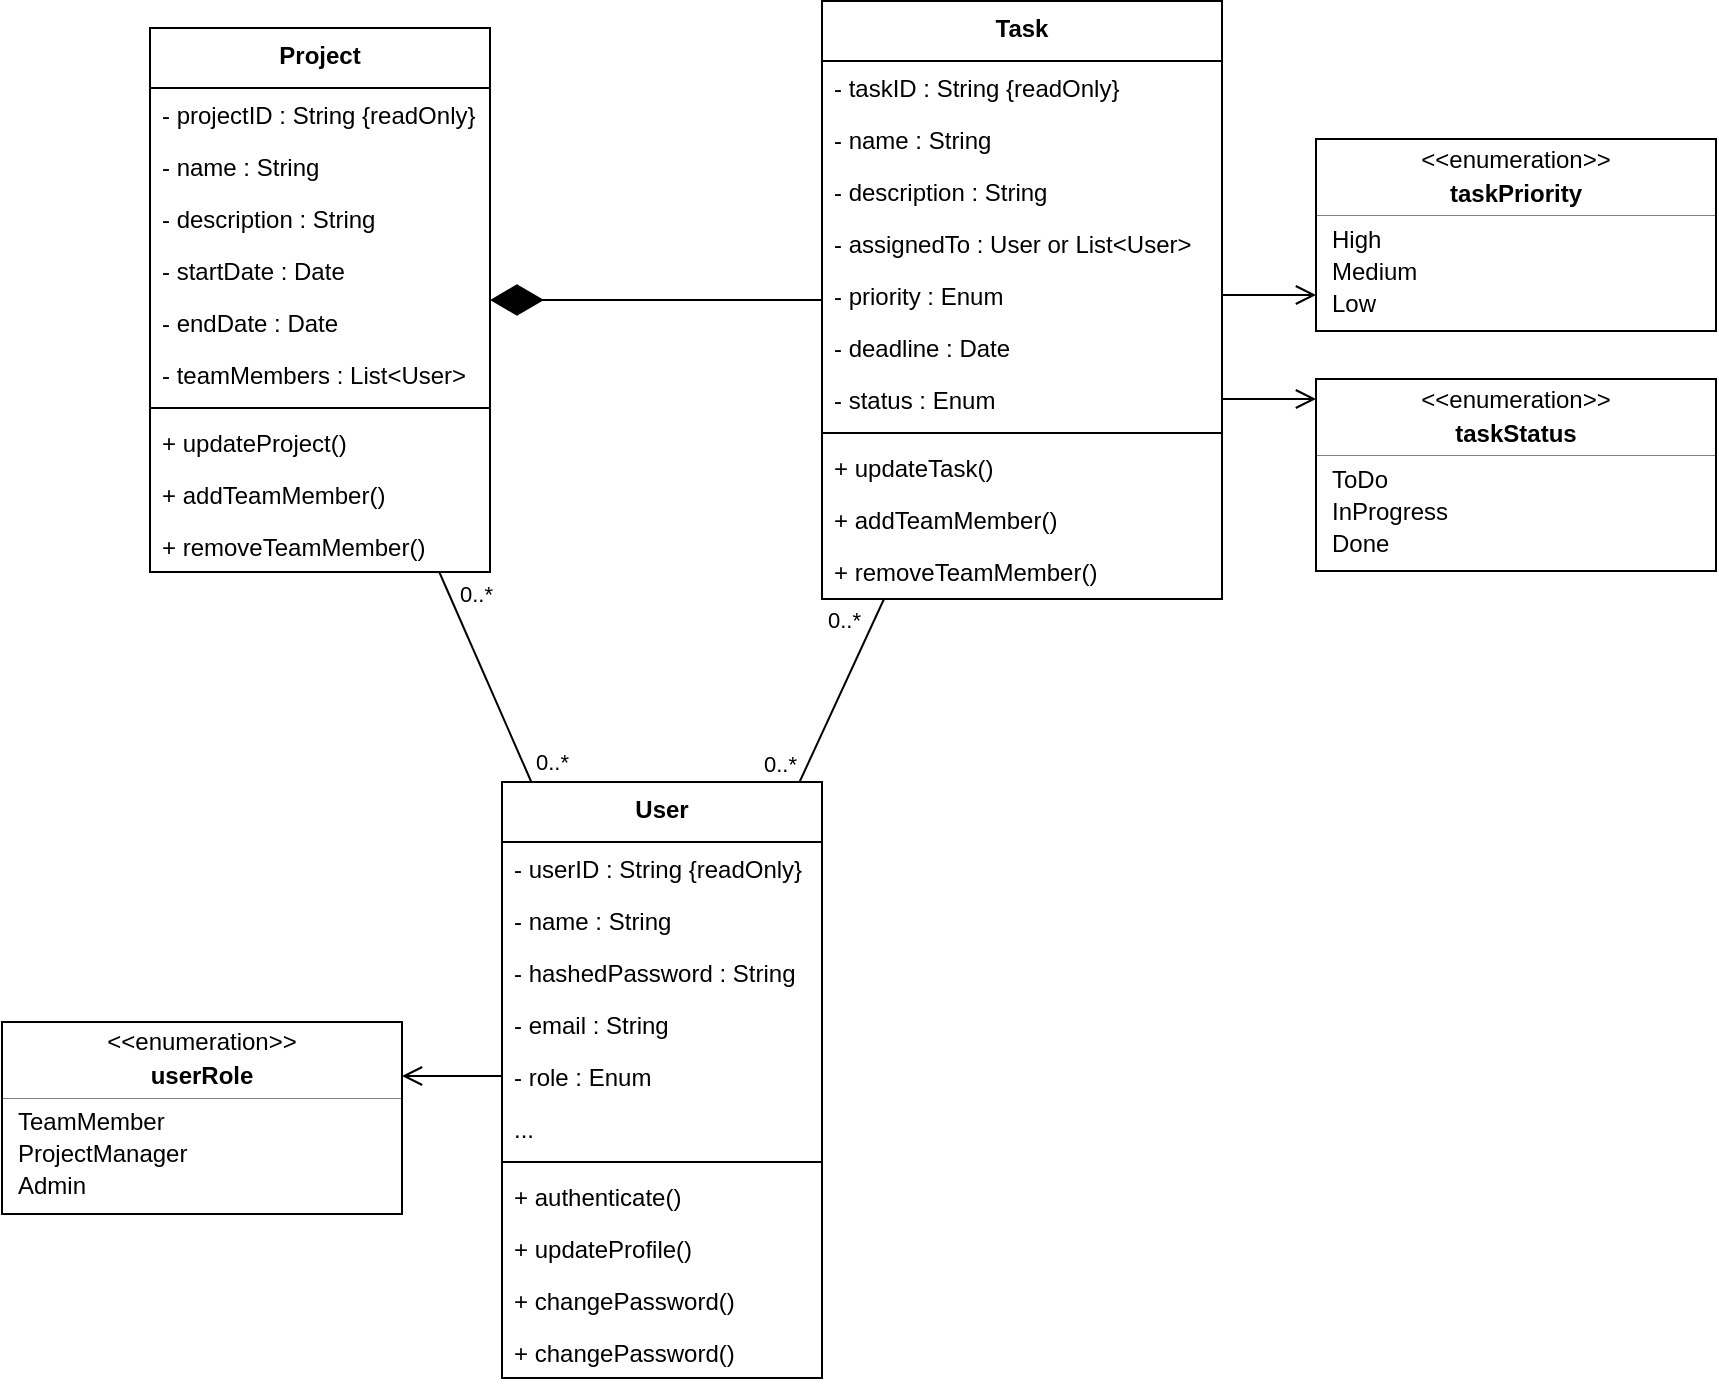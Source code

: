 <mxfile version="24.8.3">
  <diagram id="C5RBs43oDa-KdzZeNtuy" name="Page-1">
    <mxGraphModel dx="1599" dy="855" grid="1" gridSize="10" guides="1" tooltips="1" connect="1" arrows="1" fold="1" page="1" pageScale="1" pageWidth="827" pageHeight="1169" math="0" shadow="0">
      <root>
        <mxCell id="WIyWlLk6GJQsqaUBKTNV-0" />
        <mxCell id="WIyWlLk6GJQsqaUBKTNV-1" parent="WIyWlLk6GJQsqaUBKTNV-0" />
        <mxCell id="zkfFHV4jXpPFQw0GAbJ--0" value="User" style="swimlane;fontStyle=1;align=center;verticalAlign=top;childLayout=stackLayout;horizontal=1;startSize=30;horizontalStack=0;resizeParent=1;resizeLast=0;collapsible=1;marginBottom=0;rounded=0;shadow=0;strokeWidth=1;" parent="WIyWlLk6GJQsqaUBKTNV-1" vertex="1">
          <mxGeometry x="420" y="570" width="160" height="298" as="geometry">
            <mxRectangle x="230" y="140" width="160" height="26" as="alternateBounds" />
          </mxGeometry>
        </mxCell>
        <mxCell id="s02MhKQV137zw5vYJ7OY-2" value="- userID : String {readOnly}" style="text;align=left;verticalAlign=top;spacingLeft=4;spacingRight=4;overflow=hidden;rotatable=0;points=[[0,0.5],[1,0.5]];portConstraint=eastwest;" parent="zkfFHV4jXpPFQw0GAbJ--0" vertex="1">
          <mxGeometry y="30" width="160" height="26" as="geometry" />
        </mxCell>
        <mxCell id="zkfFHV4jXpPFQw0GAbJ--1" value="- name : String" style="text;align=left;verticalAlign=top;spacingLeft=4;spacingRight=4;overflow=hidden;rotatable=0;points=[[0,0.5],[1,0.5]];portConstraint=eastwest;" parent="zkfFHV4jXpPFQw0GAbJ--0" vertex="1">
          <mxGeometry y="56" width="160" height="26" as="geometry" />
        </mxCell>
        <mxCell id="s02MhKQV137zw5vYJ7OY-28" value="- hashedPassword : String" style="text;align=left;verticalAlign=top;spacingLeft=4;spacingRight=4;overflow=hidden;rotatable=0;points=[[0,0.5],[1,0.5]];portConstraint=eastwest;" parent="zkfFHV4jXpPFQw0GAbJ--0" vertex="1">
          <mxGeometry y="82" width="160" height="26" as="geometry" />
        </mxCell>
        <mxCell id="s02MhKQV137zw5vYJ7OY-0" value="- email : String" style="text;align=left;verticalAlign=top;spacingLeft=4;spacingRight=4;overflow=hidden;rotatable=0;points=[[0,0.5],[1,0.5]];portConstraint=eastwest;" parent="zkfFHV4jXpPFQw0GAbJ--0" vertex="1">
          <mxGeometry y="108" width="160" height="26" as="geometry" />
        </mxCell>
        <mxCell id="s02MhKQV137zw5vYJ7OY-29" value="- role : Enum" style="text;align=left;verticalAlign=top;spacingLeft=4;spacingRight=4;overflow=hidden;rotatable=0;points=[[0,0.5],[1,0.5]];portConstraint=eastwest;" parent="zkfFHV4jXpPFQw0GAbJ--0" vertex="1">
          <mxGeometry y="134" width="160" height="26" as="geometry" />
        </mxCell>
        <mxCell id="s02MhKQV137zw5vYJ7OY-3" value="..." style="text;align=left;verticalAlign=top;spacingLeft=4;spacingRight=4;overflow=hidden;rotatable=0;points=[[0,0.5],[1,0.5]];portConstraint=eastwest;" parent="zkfFHV4jXpPFQw0GAbJ--0" vertex="1">
          <mxGeometry y="160" width="160" height="26" as="geometry" />
        </mxCell>
        <mxCell id="zkfFHV4jXpPFQw0GAbJ--4" value="" style="line;html=1;strokeWidth=1;align=left;verticalAlign=middle;spacingTop=-1;spacingLeft=3;spacingRight=3;rotatable=0;labelPosition=right;points=[];portConstraint=eastwest;" parent="zkfFHV4jXpPFQw0GAbJ--0" vertex="1">
          <mxGeometry y="186" width="160" height="8" as="geometry" />
        </mxCell>
        <mxCell id="zkfFHV4jXpPFQw0GAbJ--5" value="+ authenticate()" style="text;align=left;verticalAlign=top;spacingLeft=4;spacingRight=4;overflow=hidden;rotatable=0;points=[[0,0.5],[1,0.5]];portConstraint=eastwest;" parent="zkfFHV4jXpPFQw0GAbJ--0" vertex="1">
          <mxGeometry y="194" width="160" height="26" as="geometry" />
        </mxCell>
        <mxCell id="s02MhKQV137zw5vYJ7OY-67" value="+ updateProfile()" style="text;align=left;verticalAlign=top;spacingLeft=4;spacingRight=4;overflow=hidden;rotatable=0;points=[[0,0.5],[1,0.5]];portConstraint=eastwest;" parent="zkfFHV4jXpPFQw0GAbJ--0" vertex="1">
          <mxGeometry y="220" width="160" height="26" as="geometry" />
        </mxCell>
        <mxCell id="s02MhKQV137zw5vYJ7OY-68" value="+ changePassword()" style="text;align=left;verticalAlign=top;spacingLeft=4;spacingRight=4;overflow=hidden;rotatable=0;points=[[0,0.5],[1,0.5]];portConstraint=eastwest;" parent="zkfFHV4jXpPFQw0GAbJ--0" vertex="1">
          <mxGeometry y="246" width="160" height="26" as="geometry" />
        </mxCell>
        <mxCell id="PUZWRqE2zuL2sl7wuXvc-57" value="+ changePassword()" style="text;align=left;verticalAlign=top;spacingLeft=4;spacingRight=4;overflow=hidden;rotatable=0;points=[[0,0.5],[1,0.5]];portConstraint=eastwest;" vertex="1" parent="zkfFHV4jXpPFQw0GAbJ--0">
          <mxGeometry y="272" width="160" height="26" as="geometry" />
        </mxCell>
        <mxCell id="s02MhKQV137zw5vYJ7OY-53" value="" style="fontStyle=1;align=center;verticalAlign=middle;childLayout=stackLayout;horizontal=1;horizontalStack=0;resizeParent=1;resizeParentMax=0;resizeLast=0;marginBottom=0;" parent="WIyWlLk6GJQsqaUBKTNV-1" vertex="1">
          <mxGeometry x="170" y="690" width="200" height="96" as="geometry" />
        </mxCell>
        <mxCell id="s02MhKQV137zw5vYJ7OY-54" value="&amp;lt;&amp;lt;enumeration&amp;gt;&amp;gt;" style="html=1;align=center;spacing=0;verticalAlign=middle;strokeColor=none;fillColor=none;whiteSpace=wrap;" parent="s02MhKQV137zw5vYJ7OY-53" vertex="1">
          <mxGeometry width="200" height="20" as="geometry" />
        </mxCell>
        <mxCell id="s02MhKQV137zw5vYJ7OY-55" value="userRole" style="html=1;align=center;spacing=0;verticalAlign=middle;strokeColor=none;fillColor=none;whiteSpace=wrap;fontStyle=1;" parent="s02MhKQV137zw5vYJ7OY-53" vertex="1">
          <mxGeometry y="20" width="200" height="14" as="geometry" />
        </mxCell>
        <mxCell id="s02MhKQV137zw5vYJ7OY-56" value="" style="line;strokeWidth=0.25;fillColor=none;align=left;verticalAlign=middle;spacingTop=-1;spacingLeft=3;spacingRight=3;rotatable=0;labelPosition=right;points=[];portConstraint=eastwest;" parent="s02MhKQV137zw5vYJ7OY-53" vertex="1">
          <mxGeometry y="34" width="200" height="8" as="geometry" />
        </mxCell>
        <mxCell id="s02MhKQV137zw5vYJ7OY-57" value="TeamMember" style="html=1;align=left;spacing=0;spacingLeft=8;verticalAlign=middle;strokeColor=none;fillColor=none;whiteSpace=wrap;" parent="s02MhKQV137zw5vYJ7OY-53" vertex="1">
          <mxGeometry y="42" width="200" height="16" as="geometry" />
        </mxCell>
        <mxCell id="s02MhKQV137zw5vYJ7OY-58" value="ProjectManager" style="html=1;align=left;spacing=0;spacingLeft=8;verticalAlign=middle;strokeColor=none;fillColor=none;whiteSpace=wrap;" parent="s02MhKQV137zw5vYJ7OY-53" vertex="1">
          <mxGeometry y="58" width="200" height="16" as="geometry" />
        </mxCell>
        <mxCell id="s02MhKQV137zw5vYJ7OY-60" value="Admin" style="html=1;align=left;spacing=0;spacingLeft=8;verticalAlign=middle;strokeColor=none;fillColor=none;whiteSpace=wrap;" parent="s02MhKQV137zw5vYJ7OY-53" vertex="1">
          <mxGeometry y="74" width="200" height="16" as="geometry" />
        </mxCell>
        <mxCell id="s02MhKQV137zw5vYJ7OY-59" value="" style="html=1;align=left;spacing=0;spacingLeft=8;verticalAlign=middle;strokeColor=none;fillColor=none;whiteSpace=wrap;" parent="s02MhKQV137zw5vYJ7OY-53" vertex="1">
          <mxGeometry y="90" width="200" height="6" as="geometry" />
        </mxCell>
        <mxCell id="s02MhKQV137zw5vYJ7OY-61" value="" style="endArrow=open;startArrow=none;endFill=0;startFill=0;endSize=8;html=1;verticalAlign=bottom;labelBackgroundColor=none;strokeWidth=1;rounded=0;entryX=1;entryY=0.5;entryDx=0;entryDy=0;exitX=0;exitY=0.5;exitDx=0;exitDy=0;" parent="WIyWlLk6GJQsqaUBKTNV-1" source="s02MhKQV137zw5vYJ7OY-29" target="s02MhKQV137zw5vYJ7OY-55" edge="1">
          <mxGeometry width="160" relative="1" as="geometry">
            <mxPoint x="320" y="610" as="sourcePoint" />
            <mxPoint x="750" y="840" as="targetPoint" />
          </mxGeometry>
        </mxCell>
        <mxCell id="PUZWRqE2zuL2sl7wuXvc-0" value="Project" style="swimlane;fontStyle=1;align=center;verticalAlign=top;childLayout=stackLayout;horizontal=1;startSize=30;horizontalStack=0;resizeParent=1;resizeLast=0;collapsible=1;marginBottom=0;rounded=0;shadow=0;strokeWidth=1;" vertex="1" parent="WIyWlLk6GJQsqaUBKTNV-1">
          <mxGeometry x="244" y="193" width="170" height="272" as="geometry">
            <mxRectangle x="230" y="140" width="160" height="26" as="alternateBounds" />
          </mxGeometry>
        </mxCell>
        <mxCell id="PUZWRqE2zuL2sl7wuXvc-1" value="- projectID : String {readOnly}" style="text;align=left;verticalAlign=top;spacingLeft=4;spacingRight=4;overflow=hidden;rotatable=0;points=[[0,0.5],[1,0.5]];portConstraint=eastwest;" vertex="1" parent="PUZWRqE2zuL2sl7wuXvc-0">
          <mxGeometry y="30" width="170" height="26" as="geometry" />
        </mxCell>
        <mxCell id="PUZWRqE2zuL2sl7wuXvc-2" value="- name : String" style="text;align=left;verticalAlign=top;spacingLeft=4;spacingRight=4;overflow=hidden;rotatable=0;points=[[0,0.5],[1,0.5]];portConstraint=eastwest;" vertex="1" parent="PUZWRqE2zuL2sl7wuXvc-0">
          <mxGeometry y="56" width="170" height="26" as="geometry" />
        </mxCell>
        <mxCell id="PUZWRqE2zuL2sl7wuXvc-3" value="- description : String" style="text;align=left;verticalAlign=top;spacingLeft=4;spacingRight=4;overflow=hidden;rotatable=0;points=[[0,0.5],[1,0.5]];portConstraint=eastwest;" vertex="1" parent="PUZWRqE2zuL2sl7wuXvc-0">
          <mxGeometry y="82" width="170" height="26" as="geometry" />
        </mxCell>
        <mxCell id="PUZWRqE2zuL2sl7wuXvc-4" value="- startDate : Date" style="text;align=left;verticalAlign=top;spacingLeft=4;spacingRight=4;overflow=hidden;rotatable=0;points=[[0,0.5],[1,0.5]];portConstraint=eastwest;" vertex="1" parent="PUZWRqE2zuL2sl7wuXvc-0">
          <mxGeometry y="108" width="170" height="26" as="geometry" />
        </mxCell>
        <mxCell id="PUZWRqE2zuL2sl7wuXvc-5" value="- endDate : Date" style="text;align=left;verticalAlign=top;spacingLeft=4;spacingRight=4;overflow=hidden;rotatable=0;points=[[0,0.5],[1,0.5]];portConstraint=eastwest;" vertex="1" parent="PUZWRqE2zuL2sl7wuXvc-0">
          <mxGeometry y="134" width="170" height="26" as="geometry" />
        </mxCell>
        <mxCell id="PUZWRqE2zuL2sl7wuXvc-6" value="- teamMembers : List&lt;User&gt;" style="text;align=left;verticalAlign=top;spacingLeft=4;spacingRight=4;overflow=hidden;rotatable=0;points=[[0,0.5],[1,0.5]];portConstraint=eastwest;" vertex="1" parent="PUZWRqE2zuL2sl7wuXvc-0">
          <mxGeometry y="160" width="170" height="26" as="geometry" />
        </mxCell>
        <mxCell id="PUZWRqE2zuL2sl7wuXvc-7" value="" style="line;html=1;strokeWidth=1;align=left;verticalAlign=middle;spacingTop=-1;spacingLeft=3;spacingRight=3;rotatable=0;labelPosition=right;points=[];portConstraint=eastwest;" vertex="1" parent="PUZWRqE2zuL2sl7wuXvc-0">
          <mxGeometry y="186" width="170" height="8" as="geometry" />
        </mxCell>
        <mxCell id="PUZWRqE2zuL2sl7wuXvc-9" value="+ updateProject()" style="text;align=left;verticalAlign=top;spacingLeft=4;spacingRight=4;overflow=hidden;rotatable=0;points=[[0,0.5],[1,0.5]];portConstraint=eastwest;" vertex="1" parent="PUZWRqE2zuL2sl7wuXvc-0">
          <mxGeometry y="194" width="170" height="26" as="geometry" />
        </mxCell>
        <mxCell id="PUZWRqE2zuL2sl7wuXvc-10" value="+ addTeamMember()" style="text;align=left;verticalAlign=top;spacingLeft=4;spacingRight=4;overflow=hidden;rotatable=0;points=[[0,0.5],[1,0.5]];portConstraint=eastwest;" vertex="1" parent="PUZWRqE2zuL2sl7wuXvc-0">
          <mxGeometry y="220" width="170" height="26" as="geometry" />
        </mxCell>
        <mxCell id="PUZWRqE2zuL2sl7wuXvc-21" value="+ removeTeamMember()" style="text;align=left;verticalAlign=top;spacingLeft=4;spacingRight=4;overflow=hidden;rotatable=0;points=[[0,0.5],[1,0.5]];portConstraint=eastwest;" vertex="1" parent="PUZWRqE2zuL2sl7wuXvc-0">
          <mxGeometry y="246" width="170" height="26" as="geometry" />
        </mxCell>
        <mxCell id="PUZWRqE2zuL2sl7wuXvc-22" value="Task" style="swimlane;fontStyle=1;align=center;verticalAlign=top;childLayout=stackLayout;horizontal=1;startSize=30;horizontalStack=0;resizeParent=1;resizeLast=0;collapsible=1;marginBottom=0;rounded=0;shadow=0;strokeWidth=1;" vertex="1" parent="WIyWlLk6GJQsqaUBKTNV-1">
          <mxGeometry x="580" y="179.5" width="200" height="299" as="geometry">
            <mxRectangle x="230" y="140" width="160" height="26" as="alternateBounds" />
          </mxGeometry>
        </mxCell>
        <mxCell id="PUZWRqE2zuL2sl7wuXvc-23" value="- taskID : String {readOnly}" style="text;align=left;verticalAlign=top;spacingLeft=4;spacingRight=4;overflow=hidden;rotatable=0;points=[[0,0.5],[1,0.5]];portConstraint=eastwest;" vertex="1" parent="PUZWRqE2zuL2sl7wuXvc-22">
          <mxGeometry y="30" width="200" height="26" as="geometry" />
        </mxCell>
        <mxCell id="PUZWRqE2zuL2sl7wuXvc-24" value="- name : String" style="text;align=left;verticalAlign=top;spacingLeft=4;spacingRight=4;overflow=hidden;rotatable=0;points=[[0,0.5],[1,0.5]];portConstraint=eastwest;" vertex="1" parent="PUZWRqE2zuL2sl7wuXvc-22">
          <mxGeometry y="56" width="200" height="26" as="geometry" />
        </mxCell>
        <mxCell id="PUZWRqE2zuL2sl7wuXvc-25" value="- description : String" style="text;align=left;verticalAlign=top;spacingLeft=4;spacingRight=4;overflow=hidden;rotatable=0;points=[[0,0.5],[1,0.5]];portConstraint=eastwest;" vertex="1" parent="PUZWRqE2zuL2sl7wuXvc-22">
          <mxGeometry y="82" width="200" height="26" as="geometry" />
        </mxCell>
        <mxCell id="PUZWRqE2zuL2sl7wuXvc-26" value="- assignedTo : User or List&lt;User&gt;" style="text;align=left;verticalAlign=top;spacingLeft=4;spacingRight=4;overflow=hidden;rotatable=0;points=[[0,0.5],[1,0.5]];portConstraint=eastwest;" vertex="1" parent="PUZWRqE2zuL2sl7wuXvc-22">
          <mxGeometry y="108" width="200" height="26" as="geometry" />
        </mxCell>
        <mxCell id="PUZWRqE2zuL2sl7wuXvc-27" value="- priority : Enum" style="text;align=left;verticalAlign=top;spacingLeft=4;spacingRight=4;overflow=hidden;rotatable=0;points=[[0,0.5],[1,0.5]];portConstraint=eastwest;" vertex="1" parent="PUZWRqE2zuL2sl7wuXvc-22">
          <mxGeometry y="134" width="200" height="26" as="geometry" />
        </mxCell>
        <mxCell id="PUZWRqE2zuL2sl7wuXvc-28" value="- deadline : Date" style="text;align=left;verticalAlign=top;spacingLeft=4;spacingRight=4;overflow=hidden;rotatable=0;points=[[0,0.5],[1,0.5]];portConstraint=eastwest;" vertex="1" parent="PUZWRqE2zuL2sl7wuXvc-22">
          <mxGeometry y="160" width="200" height="26" as="geometry" />
        </mxCell>
        <mxCell id="PUZWRqE2zuL2sl7wuXvc-42" value="- status : Enum" style="text;align=left;verticalAlign=top;spacingLeft=4;spacingRight=4;overflow=hidden;rotatable=0;points=[[0,0.5],[1,0.5]];portConstraint=eastwest;" vertex="1" parent="PUZWRqE2zuL2sl7wuXvc-22">
          <mxGeometry y="186" width="200" height="26" as="geometry" />
        </mxCell>
        <mxCell id="PUZWRqE2zuL2sl7wuXvc-29" value="" style="line;html=1;strokeWidth=1;align=left;verticalAlign=middle;spacingTop=-1;spacingLeft=3;spacingRight=3;rotatable=0;labelPosition=right;points=[];portConstraint=eastwest;" vertex="1" parent="PUZWRqE2zuL2sl7wuXvc-22">
          <mxGeometry y="212" width="200" height="8" as="geometry" />
        </mxCell>
        <mxCell id="PUZWRqE2zuL2sl7wuXvc-30" value="+ updateTask()" style="text;align=left;verticalAlign=top;spacingLeft=4;spacingRight=4;overflow=hidden;rotatable=0;points=[[0,0.5],[1,0.5]];portConstraint=eastwest;" vertex="1" parent="PUZWRqE2zuL2sl7wuXvc-22">
          <mxGeometry y="220" width="200" height="26" as="geometry" />
        </mxCell>
        <mxCell id="PUZWRqE2zuL2sl7wuXvc-31" value="+ addTeamMember()" style="text;align=left;verticalAlign=top;spacingLeft=4;spacingRight=4;overflow=hidden;rotatable=0;points=[[0,0.5],[1,0.5]];portConstraint=eastwest;" vertex="1" parent="PUZWRqE2zuL2sl7wuXvc-22">
          <mxGeometry y="246" width="200" height="26" as="geometry" />
        </mxCell>
        <mxCell id="PUZWRqE2zuL2sl7wuXvc-32" value="+ removeTeamMember()" style="text;align=left;verticalAlign=top;spacingLeft=4;spacingRight=4;overflow=hidden;rotatable=0;points=[[0,0.5],[1,0.5]];portConstraint=eastwest;" vertex="1" parent="PUZWRqE2zuL2sl7wuXvc-22">
          <mxGeometry y="272" width="200" height="26" as="geometry" />
        </mxCell>
        <mxCell id="PUZWRqE2zuL2sl7wuXvc-33" value="" style="fontStyle=1;align=center;verticalAlign=middle;childLayout=stackLayout;horizontal=1;horizontalStack=0;resizeParent=1;resizeParentMax=0;resizeLast=0;marginBottom=0;" vertex="1" parent="WIyWlLk6GJQsqaUBKTNV-1">
          <mxGeometry x="827" y="248.5" width="200" height="96" as="geometry" />
        </mxCell>
        <mxCell id="PUZWRqE2zuL2sl7wuXvc-34" value="&amp;lt;&amp;lt;enumeration&amp;gt;&amp;gt;" style="html=1;align=center;spacing=0;verticalAlign=middle;strokeColor=none;fillColor=none;whiteSpace=wrap;" vertex="1" parent="PUZWRqE2zuL2sl7wuXvc-33">
          <mxGeometry width="200" height="20" as="geometry" />
        </mxCell>
        <mxCell id="PUZWRqE2zuL2sl7wuXvc-35" value="taskPriority" style="html=1;align=center;spacing=0;verticalAlign=middle;strokeColor=none;fillColor=none;whiteSpace=wrap;fontStyle=1;" vertex="1" parent="PUZWRqE2zuL2sl7wuXvc-33">
          <mxGeometry y="20" width="200" height="14" as="geometry" />
        </mxCell>
        <mxCell id="PUZWRqE2zuL2sl7wuXvc-36" value="" style="line;strokeWidth=0.25;fillColor=none;align=left;verticalAlign=middle;spacingTop=-1;spacingLeft=3;spacingRight=3;rotatable=0;labelPosition=right;points=[];portConstraint=eastwest;" vertex="1" parent="PUZWRqE2zuL2sl7wuXvc-33">
          <mxGeometry y="34" width="200" height="8" as="geometry" />
        </mxCell>
        <mxCell id="PUZWRqE2zuL2sl7wuXvc-37" value="High" style="html=1;align=left;spacing=0;spacingLeft=8;verticalAlign=middle;strokeColor=none;fillColor=none;whiteSpace=wrap;" vertex="1" parent="PUZWRqE2zuL2sl7wuXvc-33">
          <mxGeometry y="42" width="200" height="16" as="geometry" />
        </mxCell>
        <mxCell id="PUZWRqE2zuL2sl7wuXvc-38" value="Medium" style="html=1;align=left;spacing=0;spacingLeft=8;verticalAlign=middle;strokeColor=none;fillColor=none;whiteSpace=wrap;" vertex="1" parent="PUZWRqE2zuL2sl7wuXvc-33">
          <mxGeometry y="58" width="200" height="16" as="geometry" />
        </mxCell>
        <mxCell id="PUZWRqE2zuL2sl7wuXvc-39" value="Low" style="html=1;align=left;spacing=0;spacingLeft=8;verticalAlign=middle;strokeColor=none;fillColor=none;whiteSpace=wrap;" vertex="1" parent="PUZWRqE2zuL2sl7wuXvc-33">
          <mxGeometry y="74" width="200" height="16" as="geometry" />
        </mxCell>
        <mxCell id="PUZWRqE2zuL2sl7wuXvc-40" value="" style="html=1;align=left;spacing=0;spacingLeft=8;verticalAlign=middle;strokeColor=none;fillColor=none;whiteSpace=wrap;" vertex="1" parent="PUZWRqE2zuL2sl7wuXvc-33">
          <mxGeometry y="90" width="200" height="6" as="geometry" />
        </mxCell>
        <mxCell id="PUZWRqE2zuL2sl7wuXvc-41" value="" style="endArrow=open;startArrow=none;endFill=0;startFill=0;endSize=8;html=1;verticalAlign=bottom;labelBackgroundColor=none;strokeWidth=1;rounded=0;entryX=0;entryY=0.25;entryDx=0;entryDy=0;exitX=1;exitY=0.5;exitDx=0;exitDy=0;" edge="1" parent="WIyWlLk6GJQsqaUBKTNV-1" source="PUZWRqE2zuL2sl7wuXvc-27" target="PUZWRqE2zuL2sl7wuXvc-39">
          <mxGeometry width="160" relative="1" as="geometry">
            <mxPoint x="810" y="299.5" as="sourcePoint" />
            <mxPoint x="-130" y="336.5" as="targetPoint" />
          </mxGeometry>
        </mxCell>
        <mxCell id="PUZWRqE2zuL2sl7wuXvc-44" value="" style="fontStyle=1;align=center;verticalAlign=middle;childLayout=stackLayout;horizontal=1;horizontalStack=0;resizeParent=1;resizeParentMax=0;resizeLast=0;marginBottom=0;" vertex="1" parent="WIyWlLk6GJQsqaUBKTNV-1">
          <mxGeometry x="827" y="368.5" width="200" height="96" as="geometry" />
        </mxCell>
        <mxCell id="PUZWRqE2zuL2sl7wuXvc-45" value="&amp;lt;&amp;lt;enumeration&amp;gt;&amp;gt;" style="html=1;align=center;spacing=0;verticalAlign=middle;strokeColor=none;fillColor=none;whiteSpace=wrap;" vertex="1" parent="PUZWRqE2zuL2sl7wuXvc-44">
          <mxGeometry width="200" height="20" as="geometry" />
        </mxCell>
        <mxCell id="PUZWRqE2zuL2sl7wuXvc-46" value="taskStatus" style="html=1;align=center;spacing=0;verticalAlign=middle;strokeColor=none;fillColor=none;whiteSpace=wrap;fontStyle=1;" vertex="1" parent="PUZWRqE2zuL2sl7wuXvc-44">
          <mxGeometry y="20" width="200" height="14" as="geometry" />
        </mxCell>
        <mxCell id="PUZWRqE2zuL2sl7wuXvc-47" value="" style="line;strokeWidth=0.25;fillColor=none;align=left;verticalAlign=middle;spacingTop=-1;spacingLeft=3;spacingRight=3;rotatable=0;labelPosition=right;points=[];portConstraint=eastwest;" vertex="1" parent="PUZWRqE2zuL2sl7wuXvc-44">
          <mxGeometry y="34" width="200" height="8" as="geometry" />
        </mxCell>
        <mxCell id="PUZWRqE2zuL2sl7wuXvc-48" value="ToDo" style="html=1;align=left;spacing=0;spacingLeft=8;verticalAlign=middle;strokeColor=none;fillColor=none;whiteSpace=wrap;" vertex="1" parent="PUZWRqE2zuL2sl7wuXvc-44">
          <mxGeometry y="42" width="200" height="16" as="geometry" />
        </mxCell>
        <mxCell id="PUZWRqE2zuL2sl7wuXvc-49" value="InProgress" style="html=1;align=left;spacing=0;spacingLeft=8;verticalAlign=middle;strokeColor=none;fillColor=none;whiteSpace=wrap;" vertex="1" parent="PUZWRqE2zuL2sl7wuXvc-44">
          <mxGeometry y="58" width="200" height="16" as="geometry" />
        </mxCell>
        <mxCell id="PUZWRqE2zuL2sl7wuXvc-50" value="Done" style="html=1;align=left;spacing=0;spacingLeft=8;verticalAlign=middle;strokeColor=none;fillColor=none;whiteSpace=wrap;" vertex="1" parent="PUZWRqE2zuL2sl7wuXvc-44">
          <mxGeometry y="74" width="200" height="16" as="geometry" />
        </mxCell>
        <mxCell id="PUZWRqE2zuL2sl7wuXvc-51" value="" style="html=1;align=left;spacing=0;spacingLeft=8;verticalAlign=middle;strokeColor=none;fillColor=none;whiteSpace=wrap;" vertex="1" parent="PUZWRqE2zuL2sl7wuXvc-44">
          <mxGeometry y="90" width="200" height="6" as="geometry" />
        </mxCell>
        <mxCell id="PUZWRqE2zuL2sl7wuXvc-52" value="" style="endArrow=open;startArrow=none;endFill=0;startFill=0;endSize=8;html=1;verticalAlign=bottom;labelBackgroundColor=none;strokeWidth=1;rounded=0;entryX=0;entryY=0.5;entryDx=0;entryDy=0;exitX=1;exitY=0.5;exitDx=0;exitDy=0;" edge="1" parent="WIyWlLk6GJQsqaUBKTNV-1" source="PUZWRqE2zuL2sl7wuXvc-42" target="PUZWRqE2zuL2sl7wuXvc-45">
          <mxGeometry width="160" relative="1" as="geometry">
            <mxPoint x="790" y="336.5" as="sourcePoint" />
            <mxPoint x="860" y="337.5" as="targetPoint" />
          </mxGeometry>
        </mxCell>
        <mxCell id="PUZWRqE2zuL2sl7wuXvc-53" value="" style="endArrow=diamondThin;endFill=1;endSize=24;html=1;rounded=0;" edge="1" parent="WIyWlLk6GJQsqaUBKTNV-1" source="PUZWRqE2zuL2sl7wuXvc-22" target="PUZWRqE2zuL2sl7wuXvc-0">
          <mxGeometry width="160" relative="1" as="geometry">
            <mxPoint x="340" y="400" as="sourcePoint" />
            <mxPoint x="500" y="400" as="targetPoint" />
          </mxGeometry>
        </mxCell>
        <mxCell id="PUZWRqE2zuL2sl7wuXvc-58" value="" style="endArrow=none;html=1;rounded=0;" edge="1" parent="WIyWlLk6GJQsqaUBKTNV-1" source="PUZWRqE2zuL2sl7wuXvc-0" target="zkfFHV4jXpPFQw0GAbJ--0">
          <mxGeometry relative="1" as="geometry">
            <mxPoint x="480" y="400" as="sourcePoint" />
            <mxPoint x="640" y="400" as="targetPoint" />
          </mxGeometry>
        </mxCell>
        <mxCell id="PUZWRqE2zuL2sl7wuXvc-59" value="0..*" style="edgeLabel;resizable=0;html=1;align=left;verticalAlign=bottom;" connectable="0" vertex="1" parent="PUZWRqE2zuL2sl7wuXvc-58">
          <mxGeometry x="-1" relative="1" as="geometry">
            <mxPoint x="8" y="19" as="offset" />
          </mxGeometry>
        </mxCell>
        <mxCell id="PUZWRqE2zuL2sl7wuXvc-60" value="0..*" style="edgeLabel;resizable=0;html=1;align=left;verticalAlign=bottom;" connectable="0" vertex="1" parent="PUZWRqE2zuL2sl7wuXvc-58">
          <mxGeometry x="1" relative="1" as="geometry">
            <mxPoint y="-1" as="offset" />
          </mxGeometry>
        </mxCell>
        <mxCell id="PUZWRqE2zuL2sl7wuXvc-61" value="" style="endArrow=none;html=1;rounded=0;" edge="1" parent="WIyWlLk6GJQsqaUBKTNV-1" source="PUZWRqE2zuL2sl7wuXvc-22" target="zkfFHV4jXpPFQw0GAbJ--0">
          <mxGeometry relative="1" as="geometry">
            <mxPoint x="399" y="475" as="sourcePoint" />
            <mxPoint x="445" y="580" as="targetPoint" />
          </mxGeometry>
        </mxCell>
        <mxCell id="PUZWRqE2zuL2sl7wuXvc-62" value="0..*" style="edgeLabel;resizable=0;html=1;align=left;verticalAlign=bottom;" connectable="0" vertex="1" parent="PUZWRqE2zuL2sl7wuXvc-61">
          <mxGeometry x="-1" relative="1" as="geometry">
            <mxPoint x="-30" y="19" as="offset" />
          </mxGeometry>
        </mxCell>
        <mxCell id="PUZWRqE2zuL2sl7wuXvc-63" value="0..*" style="edgeLabel;resizable=0;html=1;align=left;verticalAlign=bottom;" connectable="0" vertex="1" parent="PUZWRqE2zuL2sl7wuXvc-61">
          <mxGeometry x="1" relative="1" as="geometry">
            <mxPoint x="-20" y="-1" as="offset" />
          </mxGeometry>
        </mxCell>
      </root>
    </mxGraphModel>
  </diagram>
</mxfile>
